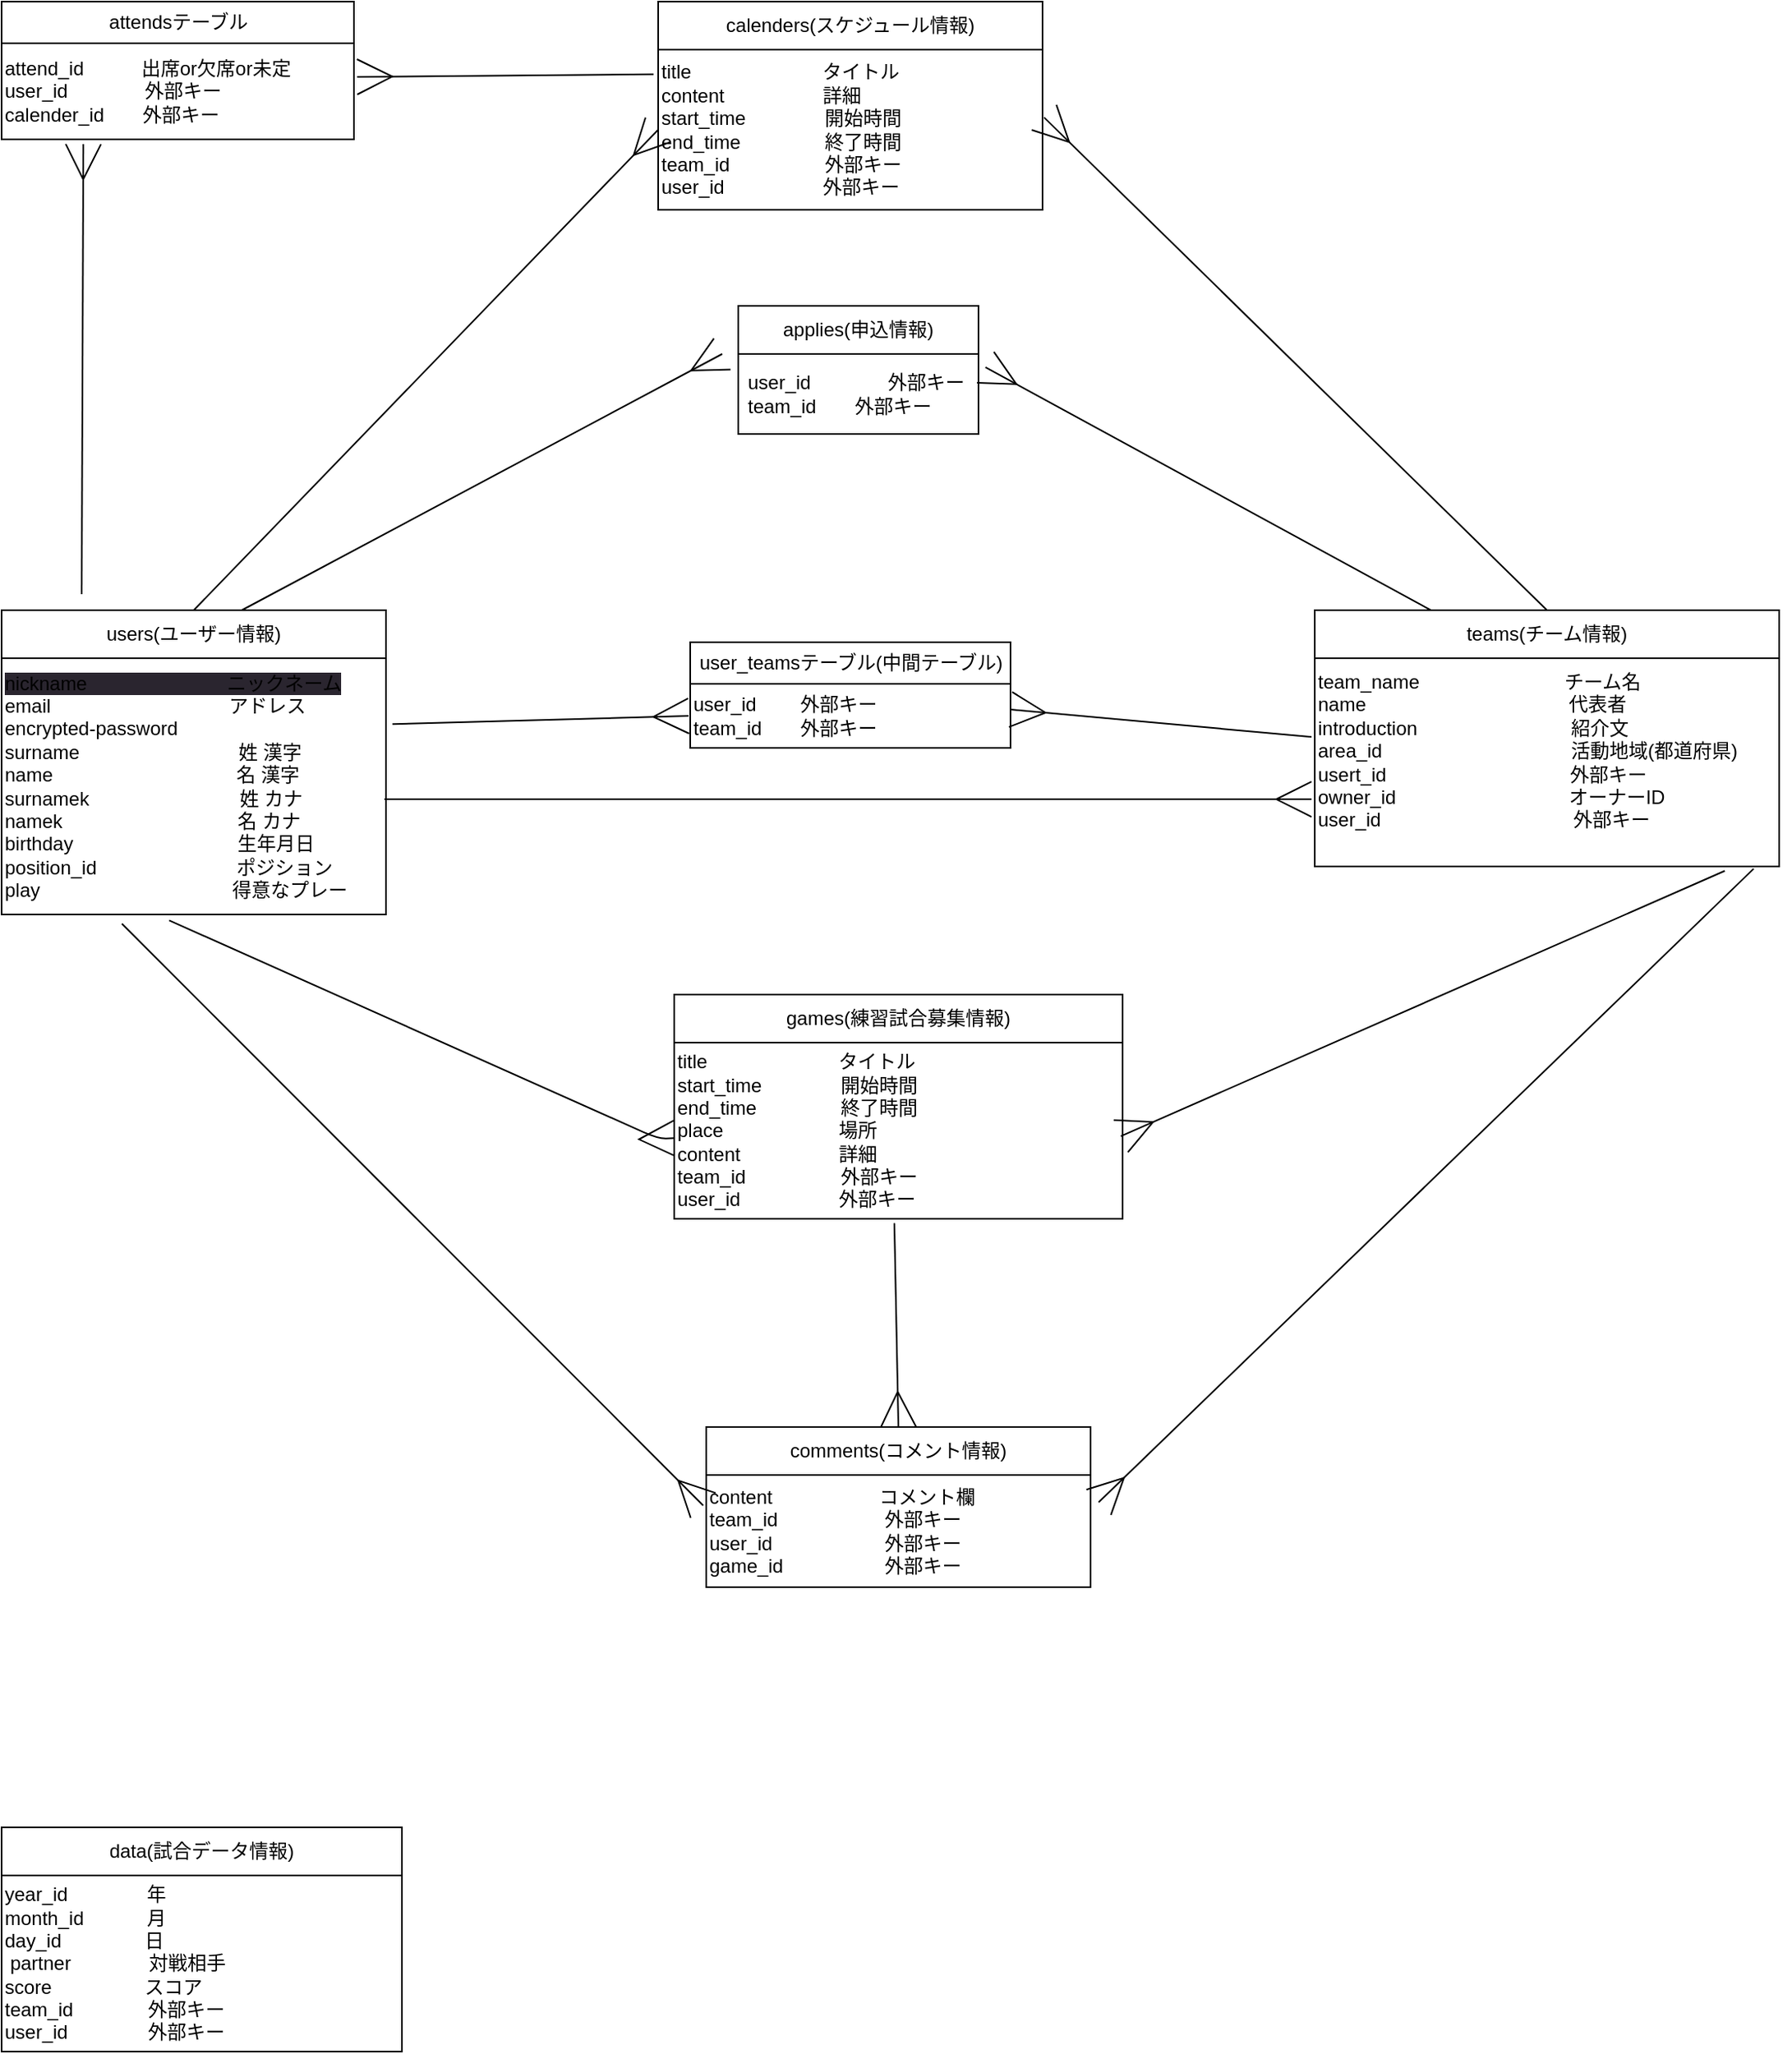 <mxfile>
    <diagram id="AYQ0Pvg34ma9C97WjBib" name="ページ1">
        <mxGraphModel dx="2995" dy="2771" grid="1" gridSize="10" guides="1" tooltips="1" connect="1" arrows="1" fold="1" page="0" pageScale="1" pageWidth="827" pageHeight="1169" background="none" math="0" shadow="0">
            <root>
                <mxCell id="0"/>
                <mxCell id="1" parent="0"/>
                <mxCell id="EFvc-0R2Grmw_n8zbquN-429" value="users(ユーザー情報)" style="swimlane;fontStyle=0;childLayout=stackLayout;horizontal=1;startSize=30;horizontalStack=0;resizeParent=1;resizeParentMax=0;resizeLast=0;collapsible=1;marginBottom=0;whiteSpace=wrap;html=1;" parent="1" vertex="1">
                    <mxGeometry x="-730" y="-1080" width="240" height="190" as="geometry"/>
                </mxCell>
                <mxCell id="EFvc-0R2Grmw_n8zbquN-469" value="&lt;div style=&quot;&quot;&gt;&lt;span style=&quot;background-color: rgb(42, 37, 47);&quot;&gt;nickname 　　　　　　　ニックネーム&lt;/span&gt;&lt;/div&gt;&lt;span style=&quot;background-color: rgb(42, 37, 47);&quot;&gt;&lt;div style=&quot;&quot;&gt;email 　　　　　　　　　アドレス&lt;/div&gt;&lt;/span&gt;&lt;span style=&quot;background-color: rgb(42, 37, 47);&quot;&gt;&lt;div style=&quot;&quot;&gt;encrypted-password&lt;/div&gt;&lt;/span&gt;&lt;span style=&quot;background-color: rgb(42, 37, 47);&quot;&gt;&lt;div style=&quot;&quot;&gt;surname 　　　　　　　　姓 漢字&lt;/div&gt;&lt;/span&gt;&lt;span style=&quot;background-color: rgb(42, 37, 47);&quot;&gt;&lt;div style=&quot;&quot;&gt;name&amp;nbsp; 　　　　　　　　　名 漢字&lt;/div&gt;&lt;/span&gt;&lt;span style=&quot;background-color: rgb(42, 37, 47);&quot;&gt;&lt;div style=&quot;&quot;&gt;surnamek 　　　　　　　&amp;nbsp; 姓 カナ&lt;/div&gt;&lt;/span&gt;&lt;span style=&quot;background-color: rgb(42, 37, 47);&quot;&gt;&lt;div style=&quot;&quot;&gt;namek 　　　　　　　　&amp;nbsp; &amp;nbsp;名 カナ&lt;/div&gt;&lt;/span&gt;&lt;span style=&quot;background-color: rgb(42, 37, 47);&quot;&gt;&lt;div style=&quot;&quot;&gt;birthday 　　　　　　　　 生年月日&lt;/div&gt;&lt;div style=&quot;&quot;&gt;position_id 　　　　　　　ポジション&lt;/div&gt;&lt;div style=&quot;&quot;&gt;play　　　　　　　　　　得意なプレー&lt;/div&gt;&lt;/span&gt;" style="text;html=1;align=left;verticalAlign=middle;resizable=0;points=[];autosize=1;strokeColor=none;fillColor=none;" parent="EFvc-0R2Grmw_n8zbquN-429" vertex="1">
                    <mxGeometry y="30" width="240" height="160" as="geometry"/>
                </mxCell>
                <mxCell id="EFvc-0R2Grmw_n8zbquN-433" value="teams(チーム情報)" style="swimlane;fontStyle=0;childLayout=stackLayout;horizontal=1;startSize=30;horizontalStack=0;resizeParent=1;resizeParentMax=0;resizeLast=0;collapsible=1;marginBottom=0;whiteSpace=wrap;html=1;" parent="1" vertex="1">
                    <mxGeometry x="90" y="-1080" width="290" height="160" as="geometry"/>
                </mxCell>
                <mxCell id="EFvc-0R2Grmw_n8zbquN-473" value="team_name&amp;nbsp; 　　　　　　　チーム名&lt;br&gt;name　　　　　　　　　　&amp;nbsp; 代表者&lt;br&gt;introduction　　　　　　　　紹介文&lt;br&gt;area_id&amp;nbsp; &amp;nbsp;　　　　　　　　　活動地域(都道府県)&lt;br&gt;usert_id 　　　　　　　　　 外部キー&lt;br&gt;owner_id　　　　　　　　　オーナーID&lt;br&gt;user_id　　　　　　　　　　外部キー&lt;br&gt;&amp;nbsp;" style="text;html=1;align=left;verticalAlign=middle;resizable=0;points=[];autosize=1;strokeColor=none;fillColor=none;" parent="EFvc-0R2Grmw_n8zbquN-433" vertex="1">
                    <mxGeometry y="30" width="290" height="130" as="geometry"/>
                </mxCell>
                <mxCell id="EFvc-0R2Grmw_n8zbquN-438" value="calenders(スケジュール情報)" style="swimlane;fontStyle=0;childLayout=stackLayout;horizontal=1;startSize=30;horizontalStack=0;resizeParent=1;resizeParentMax=0;resizeLast=0;collapsible=1;marginBottom=0;whiteSpace=wrap;html=1;" parent="1" vertex="1">
                    <mxGeometry x="-320" y="-1460" width="240" height="130" as="geometry"/>
                </mxCell>
                <mxCell id="EFvc-0R2Grmw_n8zbquN-477" value="title 　　　&amp;nbsp; 　　　タイトル&lt;br&gt;content　　&amp;nbsp; 　　&amp;nbsp; 詳細&lt;br&gt;start_time　　　&amp;nbsp; &amp;nbsp; 開始時間&lt;br&gt;end_time 　　　&amp;nbsp; &amp;nbsp; 終了時間&lt;br&gt;team_id&amp;nbsp; 　　&amp;nbsp; &amp;nbsp; &amp;nbsp;　外部キー&lt;br&gt;user_id&amp;nbsp; 　　　&amp;nbsp; 　外部キー" style="text;html=1;align=left;verticalAlign=middle;resizable=0;points=[];autosize=1;strokeColor=none;fillColor=none;" parent="EFvc-0R2Grmw_n8zbquN-438" vertex="1">
                    <mxGeometry y="30" width="240" height="100" as="geometry"/>
                </mxCell>
                <mxCell id="EFvc-0R2Grmw_n8zbquN-442" value="data(試合データ情報)" style="swimlane;fontStyle=0;childLayout=stackLayout;horizontal=1;startSize=30;horizontalStack=0;resizeParent=1;resizeParentMax=0;resizeLast=0;collapsible=1;marginBottom=0;whiteSpace=wrap;html=1;" parent="1" vertex="1">
                    <mxGeometry x="-730" y="-320" width="250" height="140" as="geometry"/>
                </mxCell>
                <mxCell id="EFvc-0R2Grmw_n8zbquN-481" value="year_id 　　　&amp;nbsp; &amp;nbsp;年&lt;br&gt;month_id　　　 月&lt;br&gt;day_id　&amp;nbsp; &amp;nbsp; &amp;nbsp; &amp;nbsp; &amp;nbsp; &amp;nbsp; 日&lt;br&gt;&amp;nbsp;partner　&amp;nbsp; &amp;nbsp; &amp;nbsp; &amp;nbsp; &amp;nbsp; &amp;nbsp;対戦相手&lt;br&gt;&lt;div style=&quot;&quot;&gt;&lt;span style=&quot;background-color: initial;&quot;&gt;score&lt;/span&gt;&lt;span style=&quot;background-color: initial;&quot;&gt;&amp;nbsp;　　　　&amp;nbsp; スコア&lt;/span&gt;&lt;/div&gt;&lt;div style=&quot;&quot;&gt;team_id&amp;nbsp; &amp;nbsp; &amp;nbsp; &amp;nbsp; &amp;nbsp; &amp;nbsp; &amp;nbsp; 外部キー&lt;span style=&quot;background-color: initial;&quot;&gt;&lt;br&gt;&lt;/span&gt;&lt;/div&gt;&lt;div style=&quot;&quot;&gt;user_id&amp;nbsp; &amp;nbsp; &amp;nbsp; &amp;nbsp; &amp;nbsp; &amp;nbsp; &amp;nbsp; &amp;nbsp;外部キー&lt;/div&gt;" style="text;html=1;align=left;verticalAlign=middle;resizable=0;points=[];autosize=1;strokeColor=none;fillColor=none;" parent="EFvc-0R2Grmw_n8zbquN-442" vertex="1">
                    <mxGeometry y="30" width="250" height="110" as="geometry"/>
                </mxCell>
                <mxCell id="EFvc-0R2Grmw_n8zbquN-446" value="games(練習試合募集情報)" style="swimlane;fontStyle=0;childLayout=stackLayout;horizontal=1;startSize=30;horizontalStack=0;resizeParent=1;resizeParentMax=0;resizeLast=0;collapsible=1;marginBottom=0;whiteSpace=wrap;html=1;" parent="1" vertex="1">
                    <mxGeometry x="-310" y="-840" width="280" height="140" as="geometry"/>
                </mxCell>
                <mxCell id="EFvc-0R2Grmw_n8zbquN-475" value="title 　　　&amp;nbsp; 　　　タイトル&lt;br&gt;start_time　　　&amp;nbsp; &amp;nbsp; 開始時間&lt;br&gt;end_time 　　　&amp;nbsp; &amp;nbsp; 終了時間&lt;br&gt;place　　　　　　場所&lt;br&gt;content　　&amp;nbsp; 　　&amp;nbsp; 詳細&lt;br&gt;team_id&amp;nbsp; 　　&amp;nbsp; &amp;nbsp; &amp;nbsp;　外部キー&lt;br&gt;user_id&amp;nbsp; 　　　&amp;nbsp; 　外部キー" style="text;html=1;align=left;verticalAlign=middle;resizable=0;points=[];autosize=1;strokeColor=none;fillColor=none;" parent="EFvc-0R2Grmw_n8zbquN-446" vertex="1">
                    <mxGeometry y="30" width="280" height="110" as="geometry"/>
                </mxCell>
                <mxCell id="EFvc-0R2Grmw_n8zbquN-450" value="comments(コメント情報)" style="swimlane;fontStyle=0;childLayout=stackLayout;horizontal=1;startSize=30;horizontalStack=0;resizeParent=1;resizeParentMax=0;resizeLast=0;collapsible=1;marginBottom=0;whiteSpace=wrap;html=1;" parent="1" vertex="1">
                    <mxGeometry x="-290" y="-570" width="240" height="100" as="geometry"/>
                </mxCell>
                <mxCell id="EFvc-0R2Grmw_n8zbquN-476" value="content&amp;nbsp; 　　　　　コメント欄&lt;br&gt;team_id&amp;nbsp; 　　　　　外部キー&lt;br&gt;user_id 　　　　　&amp;nbsp; 外部キー&lt;br&gt;game_id 　　　　　外部キー" style="text;html=1;align=left;verticalAlign=middle;resizable=0;points=[];autosize=1;strokeColor=none;fillColor=none;" parent="EFvc-0R2Grmw_n8zbquN-450" vertex="1">
                    <mxGeometry y="30" width="240" height="70" as="geometry"/>
                </mxCell>
                <mxCell id="2" value="user_teamsテーブル(中間テーブル)" style="swimlane;fontStyle=0;childLayout=stackLayout;horizontal=1;startSize=26;fillColor=none;horizontalStack=0;resizeParent=1;resizeParentMax=0;resizeLast=0;collapsible=1;marginBottom=0;html=1;" parent="1" vertex="1">
                    <mxGeometry x="-300" y="-1060" width="200" height="66" as="geometry"/>
                </mxCell>
                <mxCell id="6" value="user_id　　 外部キー&lt;br&gt;team_id　　外部キー" style="text;html=1;align=left;verticalAlign=middle;resizable=0;points=[];autosize=1;strokeColor=none;fillColor=none;" parent="2" vertex="1">
                    <mxGeometry y="26" width="200" height="40" as="geometry"/>
                </mxCell>
                <mxCell id="7" value="" style="endArrow=ERmany;html=1;exitX=0.5;exitY=0;exitDx=0;exitDy=0;endSize=20;endFill=0;" parent="1" source="EFvc-0R2Grmw_n8zbquN-429" edge="1">
                    <mxGeometry width="50" height="50" relative="1" as="geometry">
                        <mxPoint x="-370" y="-1330" as="sourcePoint"/>
                        <mxPoint x="-320" y="-1380" as="targetPoint"/>
                    </mxGeometry>
                </mxCell>
                <mxCell id="8" value="" style="endArrow=ERmany;html=1;strokeWidth=1;endSize=20;entryX=1.004;entryY=0.423;entryDx=0;entryDy=0;entryPerimeter=0;exitX=0.5;exitY=0;exitDx=0;exitDy=0;endFill=0;" parent="1" source="EFvc-0R2Grmw_n8zbquN-433" target="EFvc-0R2Grmw_n8zbquN-477" edge="1">
                    <mxGeometry width="50" height="50" relative="1" as="geometry">
                        <mxPoint x="-220" y="-1020" as="sourcePoint"/>
                        <mxPoint x="-170" y="-1070" as="targetPoint"/>
                    </mxGeometry>
                </mxCell>
                <mxCell id="9" value="" style="endArrow=ERmany;html=1;strokeWidth=1;endSize=20;entryX=1;entryY=0.4;entryDx=0;entryDy=0;entryPerimeter=0;exitX=-0.007;exitY=0.378;exitDx=0;exitDy=0;exitPerimeter=0;endFill=0;" parent="1" source="EFvc-0R2Grmw_n8zbquN-473" target="6" edge="1">
                    <mxGeometry width="50" height="50" relative="1" as="geometry">
                        <mxPoint x="-30" y="-1020" as="sourcePoint"/>
                        <mxPoint x="20" y="-1070" as="targetPoint"/>
                    </mxGeometry>
                </mxCell>
                <mxCell id="10" value="" style="endArrow=ERmany;html=1;strokeWidth=1;endSize=20;entryX=-0.005;entryY=0.5;entryDx=0;entryDy=0;entryPerimeter=0;exitX=1.017;exitY=0.257;exitDx=0;exitDy=0;exitPerimeter=0;endFill=0;" parent="1" source="EFvc-0R2Grmw_n8zbquN-469" target="6" edge="1">
                    <mxGeometry width="50" height="50" relative="1" as="geometry">
                        <mxPoint x="97.97" y="-1005.98" as="sourcePoint"/>
                        <mxPoint x="-90" y="-1008" as="targetPoint"/>
                    </mxGeometry>
                </mxCell>
                <mxCell id="11" value="" style="edgeStyle=segmentEdgeStyle;endArrow=ERmany;html=1;curved=0;rounded=0;endSize=20;startSize=8;strokeWidth=1;entryX=-0.007;entryY=0.677;entryDx=0;entryDy=0;entryPerimeter=0;endFill=0;" parent="1" target="EFvc-0R2Grmw_n8zbquN-473" edge="1">
                    <mxGeometry width="50" height="50" relative="1" as="geometry">
                        <mxPoint x="-490" y="-962" as="sourcePoint"/>
                        <mxPoint x="130" y="-940" as="targetPoint"/>
                        <Array as="points">
                            <mxPoint x="-491" y="-962"/>
                        </Array>
                    </mxGeometry>
                </mxCell>
                <mxCell id="12" value="" style="endArrow=ERmany;html=1;entryX=0.996;entryY=0.531;entryDx=0;entryDy=0;entryPerimeter=0;exitX=0.883;exitY=1.021;exitDx=0;exitDy=0;exitPerimeter=0;endFill=0;endSize=20;" parent="1" source="EFvc-0R2Grmw_n8zbquN-473" target="EFvc-0R2Grmw_n8zbquN-475" edge="1">
                    <mxGeometry width="50" height="50" relative="1" as="geometry">
                        <mxPoint x="-70" y="-810" as="sourcePoint"/>
                        <mxPoint x="-10" y="-730" as="targetPoint"/>
                    </mxGeometry>
                </mxCell>
                <mxCell id="13" value="" style="endArrow=ERmany;html=1;exitX=0.436;exitY=1.023;exitDx=0;exitDy=0;exitPerimeter=0;endFill=0;endSize=20;" parent="1" source="EFvc-0R2Grmw_n8zbquN-469" target="EFvc-0R2Grmw_n8zbquN-475" edge="1">
                    <mxGeometry width="50" height="50" relative="1" as="geometry">
                        <mxPoint x="-70" y="-810" as="sourcePoint"/>
                        <mxPoint x="-20" y="-860" as="targetPoint"/>
                        <Array as="points">
                            <mxPoint x="-320" y="-750"/>
                        </Array>
                    </mxGeometry>
                </mxCell>
                <mxCell id="14" value="" style="endArrow=ERmany;html=1;entryX=0.5;entryY=0;entryDx=0;entryDy=0;exitX=0.491;exitY=1.025;exitDx=0;exitDy=0;exitPerimeter=0;endSize=20;endFill=0;" parent="1" source="EFvc-0R2Grmw_n8zbquN-475" target="EFvc-0R2Grmw_n8zbquN-450" edge="1">
                    <mxGeometry width="50" height="50" relative="1" as="geometry">
                        <mxPoint x="-70" y="-810" as="sourcePoint"/>
                        <mxPoint x="-20" y="-860" as="targetPoint"/>
                    </mxGeometry>
                </mxCell>
                <mxCell id="15" value="attendsテーブル" style="swimlane;fontStyle=0;childLayout=stackLayout;horizontal=1;startSize=26;fillColor=none;horizontalStack=0;resizeParent=1;resizeParentMax=0;resizeLast=0;collapsible=1;marginBottom=0;html=1;" parent="1" vertex="1">
                    <mxGeometry x="-730" y="-1460" width="220" height="86" as="geometry"/>
                </mxCell>
                <mxCell id="19" value="attend_id　　　出席or欠席or未定&amp;nbsp;&lt;br&gt;user_id　　　　外部キー&lt;br&gt;calender_id　　外部キー" style="text;html=1;align=left;verticalAlign=middle;resizable=0;points=[];autosize=1;strokeColor=none;fillColor=none;" parent="15" vertex="1">
                    <mxGeometry y="26" width="220" height="60" as="geometry"/>
                </mxCell>
                <mxCell id="20" value="" style="endArrow=ERmany;html=1;entryX=0.232;entryY=1.05;entryDx=0;entryDy=0;entryPerimeter=0;endFill=0;endSize=20;" parent="1" target="19" edge="1">
                    <mxGeometry width="50" height="50" relative="1" as="geometry">
                        <mxPoint x="-680" y="-1090" as="sourcePoint"/>
                        <mxPoint x="-510" y="-1190" as="targetPoint"/>
                    </mxGeometry>
                </mxCell>
                <mxCell id="21" value="" style="endArrow=ERmany;html=1;endSize=20;exitX=-0.012;exitY=0.154;exitDx=0;exitDy=0;exitPerimeter=0;endFill=0;entryX=1.009;entryY=0.35;entryDx=0;entryDy=0;entryPerimeter=0;" parent="1" source="EFvc-0R2Grmw_n8zbquN-477" target="19" edge="1">
                    <mxGeometry width="50" height="50" relative="1" as="geometry">
                        <mxPoint x="-560" y="-1140" as="sourcePoint"/>
                        <mxPoint x="-370" y="-1530" as="targetPoint"/>
                    </mxGeometry>
                </mxCell>
                <mxCell id="22" value="" style="endArrow=ERmany;html=1;exitX=0.313;exitY=1.036;exitDx=0;exitDy=0;exitPerimeter=0;endSize=20;endFill=0;entryX=-0.008;entryY=0.271;entryDx=0;entryDy=0;entryPerimeter=0;" edge="1" parent="1" source="EFvc-0R2Grmw_n8zbquN-469" target="EFvc-0R2Grmw_n8zbquN-476">
                    <mxGeometry width="50" height="50" relative="1" as="geometry">
                        <mxPoint x="-162.52" y="-666.75" as="sourcePoint"/>
                        <mxPoint x="-230" y="-580" as="targetPoint"/>
                    </mxGeometry>
                </mxCell>
                <mxCell id="23" value="" style="endArrow=ERmany;html=1;entryX=1.021;entryY=0.243;entryDx=0;entryDy=0;entryPerimeter=0;endFill=0;endSize=20;exitX=0.945;exitY=1.011;exitDx=0;exitDy=0;exitPerimeter=0;" edge="1" parent="1" source="EFvc-0R2Grmw_n8zbquN-473" target="EFvc-0R2Grmw_n8zbquN-476">
                    <mxGeometry width="50" height="50" relative="1" as="geometry">
                        <mxPoint x="356.07" y="-948.11" as="sourcePoint"/>
                        <mxPoint x="-21.12" y="-730.97" as="targetPoint"/>
                    </mxGeometry>
                </mxCell>
                <mxCell id="24" value="applies(申込情報)" style="swimlane;fontStyle=0;childLayout=stackLayout;horizontal=1;startSize=30;horizontalStack=0;resizeParent=1;resizeParentMax=0;resizeLast=0;collapsible=1;marginBottom=0;whiteSpace=wrap;html=1;" vertex="1" parent="1">
                    <mxGeometry x="-270" y="-1270" width="150" height="80" as="geometry"/>
                </mxCell>
                <mxCell id="25" value="user_id　　　　外部キー&lt;br&gt;team_id　　外部キー　" style="text;strokeColor=none;fillColor=none;align=left;verticalAlign=middle;spacingLeft=4;spacingRight=4;overflow=hidden;points=[[0,0.5],[1,0.5]];portConstraint=eastwest;rotatable=0;whiteSpace=wrap;html=1;" vertex="1" parent="24">
                    <mxGeometry y="30" width="150" height="50" as="geometry"/>
                </mxCell>
                <mxCell id="28" value="" style="endArrow=ERmany;html=1;endSize=20;endFill=0;" edge="1" parent="1">
                    <mxGeometry width="50" height="50" relative="1" as="geometry">
                        <mxPoint x="-580" y="-1080" as="sourcePoint"/>
                        <mxPoint x="-280" y="-1240" as="targetPoint"/>
                    </mxGeometry>
                </mxCell>
                <mxCell id="29" value="" style="endArrow=ERmany;html=1;exitX=0.25;exitY=0;exitDx=0;exitDy=0;endSize=20;endFill=0;entryX=1.029;entryY=0.167;entryDx=0;entryDy=0;entryPerimeter=0;" edge="1" parent="1" source="EFvc-0R2Grmw_n8zbquN-433" target="25">
                    <mxGeometry width="50" height="50" relative="1" as="geometry">
                        <mxPoint x="-590" y="-1060" as="sourcePoint"/>
                        <mxPoint x="-300" y="-1360" as="targetPoint"/>
                    </mxGeometry>
                </mxCell>
            </root>
        </mxGraphModel>
    </diagram>
</mxfile>